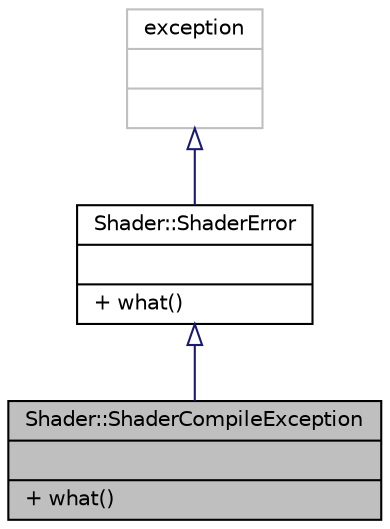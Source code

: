 digraph "Shader::ShaderCompileException"
{
 // LATEX_PDF_SIZE
  edge [fontname="Helvetica",fontsize="10",labelfontname="Helvetica",labelfontsize="10"];
  node [fontname="Helvetica",fontsize="10",shape=record];
  Node1 [label="{Shader::ShaderCompileException\n||+ what()\l}",height=0.2,width=0.4,color="black", fillcolor="grey75", style="filled", fontcolor="black",tooltip=" "];
  Node2 -> Node1 [dir="back",color="midnightblue",fontsize="10",style="solid",arrowtail="onormal"];
  Node2 [label="{Shader::ShaderError\n||+ what()\l}",height=0.2,width=0.4,color="black", fillcolor="white", style="filled",URL="$class_shader_1_1_shader_error.html",tooltip=" "];
  Node3 -> Node2 [dir="back",color="midnightblue",fontsize="10",style="solid",arrowtail="onormal"];
  Node3 [label="{exception\n||}",height=0.2,width=0.4,color="grey75", fillcolor="white", style="filled",tooltip=" "];
}
